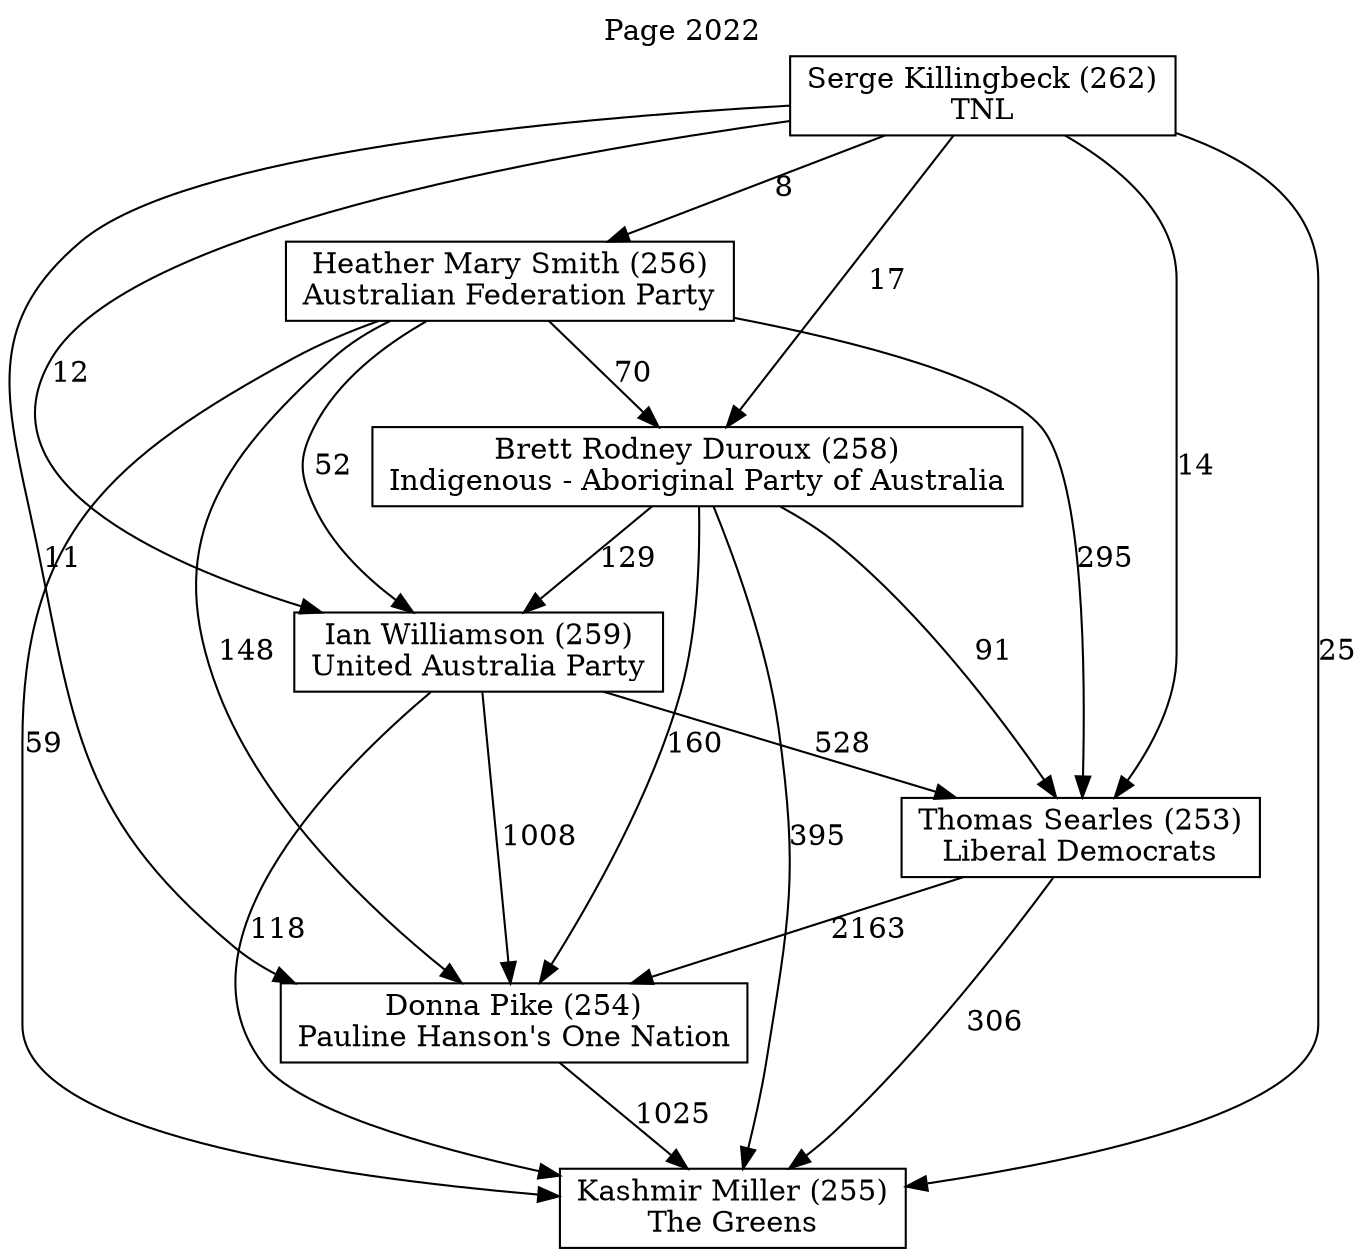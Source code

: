 // House preference flow
digraph "Kashmir Miller (255)_Page_2022" {
	graph [label="Page 2022" labelloc=t mclimit=10]
	node [shape=box]
	"Heather Mary Smith (256)" [label="Heather Mary Smith (256)
Australian Federation Party"]
	"Kashmir Miller (255)" [label="Kashmir Miller (255)
The Greens"]
	"Brett Rodney Duroux (258)" [label="Brett Rodney Duroux (258)
Indigenous - Aboriginal Party of Australia"]
	"Ian Williamson (259)" [label="Ian Williamson (259)
United Australia Party"]
	"Thomas Searles (253)" [label="Thomas Searles (253)
Liberal Democrats"]
	"Serge Killingbeck (262)" [label="Serge Killingbeck (262)
TNL"]
	"Donna Pike (254)" [label="Donna Pike (254)
Pauline Hanson's One Nation"]
	"Heather Mary Smith (256)" -> "Kashmir Miller (255)" [label=59]
	"Serge Killingbeck (262)" -> "Brett Rodney Duroux (258)" [label=17]
	"Thomas Searles (253)" -> "Donna Pike (254)" [label=2163]
	"Heather Mary Smith (256)" -> "Donna Pike (254)" [label=148]
	"Brett Rodney Duroux (258)" -> "Thomas Searles (253)" [label=91]
	"Ian Williamson (259)" -> "Thomas Searles (253)" [label=528]
	"Brett Rodney Duroux (258)" -> "Donna Pike (254)" [label=160]
	"Serge Killingbeck (262)" -> "Thomas Searles (253)" [label=14]
	"Heather Mary Smith (256)" -> "Ian Williamson (259)" [label=52]
	"Heather Mary Smith (256)" -> "Thomas Searles (253)" [label=295]
	"Brett Rodney Duroux (258)" -> "Ian Williamson (259)" [label=129]
	"Heather Mary Smith (256)" -> "Brett Rodney Duroux (258)" [label=70]
	"Serge Killingbeck (262)" -> "Ian Williamson (259)" [label=12]
	"Ian Williamson (259)" -> "Donna Pike (254)" [label=1008]
	"Donna Pike (254)" -> "Kashmir Miller (255)" [label=1025]
	"Serge Killingbeck (262)" -> "Donna Pike (254)" [label=11]
	"Ian Williamson (259)" -> "Kashmir Miller (255)" [label=118]
	"Brett Rodney Duroux (258)" -> "Kashmir Miller (255)" [label=395]
	"Thomas Searles (253)" -> "Kashmir Miller (255)" [label=306]
	"Serge Killingbeck (262)" -> "Kashmir Miller (255)" [label=25]
	"Serge Killingbeck (262)" -> "Heather Mary Smith (256)" [label=8]
}
